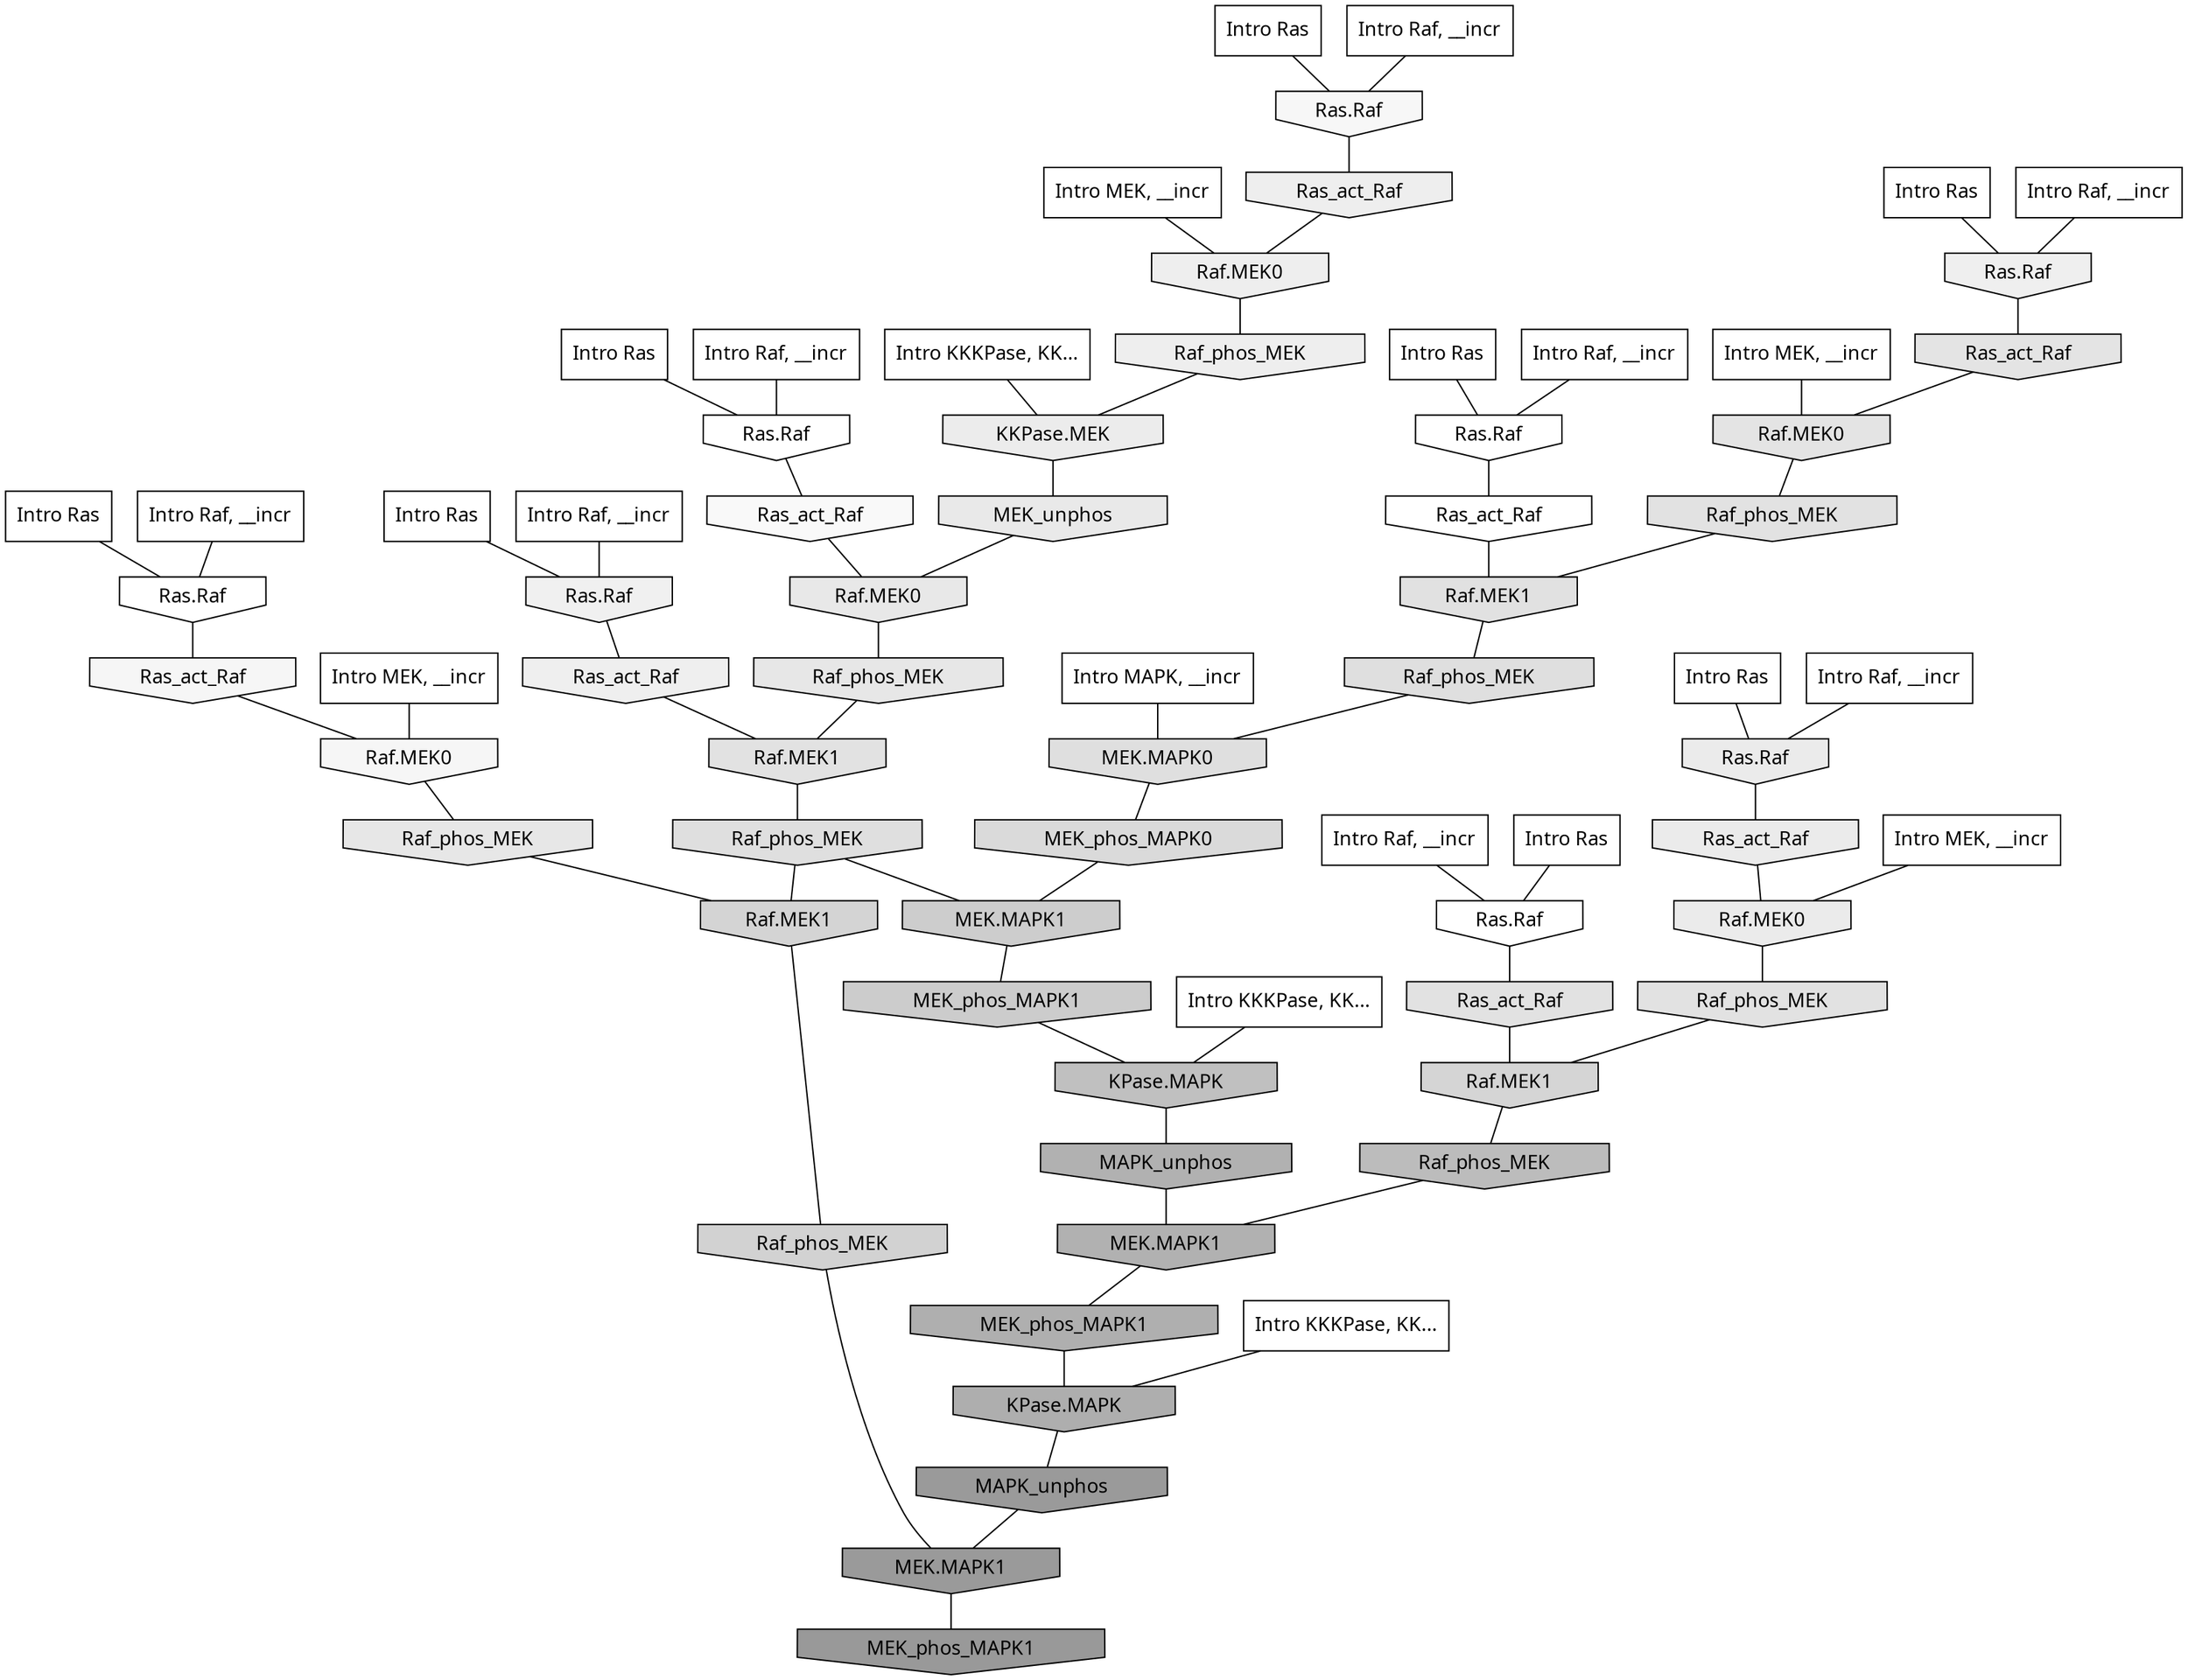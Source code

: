 digraph G{
  rankdir="TB";
  ranksep=0.30;
  node [fontname="CMU Serif"];
  edge [fontname="CMU Serif"];
  
  22 [label="Intro Ras", shape=rectangle, style=filled, fillcolor="0.000 0.000 1.000"]
  
  26 [label="Intro Ras", shape=rectangle, style=filled, fillcolor="0.000 0.000 1.000"]
  
  64 [label="Intro Ras", shape=rectangle, style=filled, fillcolor="0.000 0.000 1.000"]
  
  69 [label="Intro Ras", shape=rectangle, style=filled, fillcolor="0.000 0.000 1.000"]
  
  70 [label="Intro Ras", shape=rectangle, style=filled, fillcolor="0.000 0.000 1.000"]
  
  71 [label="Intro Ras", shape=rectangle, style=filled, fillcolor="0.000 0.000 1.000"]
  
  81 [label="Intro Ras", shape=rectangle, style=filled, fillcolor="0.000 0.000 1.000"]
  
  90 [label="Intro Ras", shape=rectangle, style=filled, fillcolor="0.000 0.000 1.000"]
  
  108 [label="Intro Raf, __incr", shape=rectangle, style=filled, fillcolor="0.000 0.000 1.000"]
  
  252 [label="Intro Raf, __incr", shape=rectangle, style=filled, fillcolor="0.000 0.000 1.000"]
  
  256 [label="Intro Raf, __incr", shape=rectangle, style=filled, fillcolor="0.000 0.000 1.000"]
  
  472 [label="Intro Raf, __incr", shape=rectangle, style=filled, fillcolor="0.000 0.000 1.000"]
  
  604 [label="Intro Raf, __incr", shape=rectangle, style=filled, fillcolor="0.000 0.000 1.000"]
  
  622 [label="Intro Raf, __incr", shape=rectangle, style=filled, fillcolor="0.000 0.000 1.000"]
  
  756 [label="Intro Raf, __incr", shape=rectangle, style=filled, fillcolor="0.000 0.000 1.000"]
  
  777 [label="Intro Raf, __incr", shape=rectangle, style=filled, fillcolor="0.000 0.000 1.000"]
  
  1166 [label="Intro MEK, __incr", shape=rectangle, style=filled, fillcolor="0.000 0.000 1.000"]
  
  1256 [label="Intro MEK, __incr", shape=rectangle, style=filled, fillcolor="0.000 0.000 1.000"]
  
  1826 [label="Intro MEK, __incr", shape=rectangle, style=filled, fillcolor="0.000 0.000 1.000"]
  
  1885 [label="Intro MEK, __incr", shape=rectangle, style=filled, fillcolor="0.000 0.000 1.000"]
  
  2547 [label="Intro MAPK, __incr", shape=rectangle, style=filled, fillcolor="0.000 0.000 1.000"]
  
  3124 [label="Intro KKKPase, KK...", shape=rectangle, style=filled, fillcolor="0.000 0.000 1.000"]
  
  3138 [label="Intro KKKPase, KK...", shape=rectangle, style=filled, fillcolor="0.000 0.000 1.000"]
  
  3154 [label="Intro KKKPase, KK...", shape=rectangle, style=filled, fillcolor="0.000 0.000 1.000"]
  
  3207 [label="Ras.Raf", shape=invhouse, style=filled, fillcolor="0.000 0.000 1.000"]
  
  3276 [label="Ras.Raf", shape=invhouse, style=filled, fillcolor="0.000 0.000 1.000"]
  
  3281 [label="Ras.Raf", shape=invhouse, style=filled, fillcolor="0.000 0.000 1.000"]
  
  3297 [label="Ras.Raf", shape=invhouse, style=filled, fillcolor="0.000 0.000 1.000"]
  
  3304 [label="Ras_act_Raf", shape=invhouse, style=filled, fillcolor="0.000 0.000 1.000"]
  
  3641 [label="Ras_act_Raf", shape=invhouse, style=filled, fillcolor="0.000 0.000 0.975"]
  
  3838 [label="Ras.Raf", shape=invhouse, style=filled, fillcolor="0.000 0.000 0.967"]
  
  3925 [label="Ras_act_Raf", shape=invhouse, style=filled, fillcolor="0.000 0.000 0.964"]
  
  3928 [label="Raf.MEK0", shape=invhouse, style=filled, fillcolor="0.000 0.000 0.964"]
  
  4685 [label="Ras.Raf", shape=invhouse, style=filled, fillcolor="0.000 0.000 0.938"]
  
  4763 [label="Ras_act_Raf", shape=invhouse, style=filled, fillcolor="0.000 0.000 0.935"]
  
  4838 [label="Ras.Raf", shape=invhouse, style=filled, fillcolor="0.000 0.000 0.934"]
  
  4908 [label="Ras_act_Raf", shape=invhouse, style=filled, fillcolor="0.000 0.000 0.931"]
  
  4911 [label="Raf.MEK0", shape=invhouse, style=filled, fillcolor="0.000 0.000 0.931"]
  
  4932 [label="Raf_phos_MEK", shape=invhouse, style=filled, fillcolor="0.000 0.000 0.930"]
  
  5118 [label="KKPase.MEK", shape=invhouse, style=filled, fillcolor="0.000 0.000 0.924"]
  
  5255 [label="Ras.Raf", shape=invhouse, style=filled, fillcolor="0.000 0.000 0.920"]
  
  5257 [label="Ras_act_Raf", shape=invhouse, style=filled, fillcolor="0.000 0.000 0.920"]
  
  5259 [label="Raf.MEK0", shape=invhouse, style=filled, fillcolor="0.000 0.000 0.920"]
  
  5542 [label="MEK_unphos", shape=invhouse, style=filled, fillcolor="0.000 0.000 0.911"]
  
  5676 [label="Raf.MEK0", shape=invhouse, style=filled, fillcolor="0.000 0.000 0.908"]
  
  5791 [label="Raf_phos_MEK", shape=invhouse, style=filled, fillcolor="0.000 0.000 0.904"]
  
  5797 [label="Raf_phos_MEK", shape=invhouse, style=filled, fillcolor="0.000 0.000 0.904"]
  
  6316 [label="Ras_act_Raf", shape=invhouse, style=filled, fillcolor="0.000 0.000 0.891"]
  
  6322 [label="Raf.MEK0", shape=invhouse, style=filled, fillcolor="0.000 0.000 0.891"]
  
  6541 [label="Raf.MEK1", shape=invhouse, style=filled, fillcolor="0.000 0.000 0.886"]
  
  6544 [label="Raf_phos_MEK", shape=invhouse, style=filled, fillcolor="0.000 0.000 0.886"]
  
  6602 [label="Ras_act_Raf", shape=invhouse, style=filled, fillcolor="0.000 0.000 0.885"]
  
  6647 [label="Raf_phos_MEK", shape=invhouse, style=filled, fillcolor="0.000 0.000 0.884"]
  
  6752 [label="Raf.MEK1", shape=invhouse, style=filled, fillcolor="0.000 0.000 0.882"]
  
  7185 [label="Raf_phos_MEK", shape=invhouse, style=filled, fillcolor="0.000 0.000 0.875"]
  
  7187 [label="MEK.MAPK0", shape=invhouse, style=filled, fillcolor="0.000 0.000 0.875"]
  
  7230 [label="Raf_phos_MEK", shape=invhouse, style=filled, fillcolor="0.000 0.000 0.874"]
  
  8521 [label="MEK_phos_MAPK0", shape=invhouse, style=filled, fillcolor="0.000 0.000 0.853"]
  
  9907 [label="Raf.MEK1", shape=invhouse, style=filled, fillcolor="0.000 0.000 0.835"]
  
  10465 [label="Raf.MEK1", shape=invhouse, style=filled, fillcolor="0.000 0.000 0.829"]
  
  11232 [label="Raf_phos_MEK", shape=invhouse, style=filled, fillcolor="0.000 0.000 0.821"]
  
  13474 [label="MEK.MAPK1", shape=invhouse, style=filled, fillcolor="0.000 0.000 0.802"]
  
  13712 [label="MEK_phos_MAPK1", shape=invhouse, style=filled, fillcolor="0.000 0.000 0.800"]
  
  17854 [label="KPase.MAPK", shape=invhouse, style=filled, fillcolor="0.000 0.000 0.753"]
  
  18611 [label="Raf_phos_MEK", shape=invhouse, style=filled, fillcolor="0.000 0.000 0.738"]
  
  20281 [label="MAPK_unphos", shape=invhouse, style=filled, fillcolor="0.000 0.000 0.694"]
  
  20282 [label="MEK.MAPK1", shape=invhouse, style=filled, fillcolor="0.000 0.000 0.694"]
  
  20548 [label="MEK_phos_MAPK1", shape=invhouse, style=filled, fillcolor="0.000 0.000 0.686"]
  
  20703 [label="KPase.MAPK", shape=invhouse, style=filled, fillcolor="0.000 0.000 0.681"]
  
  22964 [label="MAPK_unphos", shape=invhouse, style=filled, fillcolor="0.000 0.000 0.604"]
  
  22965 [label="MEK.MAPK1", shape=invhouse, style=filled, fillcolor="0.000 0.000 0.604"]
  
  23081 [label="MEK_phos_MAPK1", shape=invhouse, style=filled, fillcolor="0.000 0.000 0.600"]
  
  
  22965 -> 23081 [dir=none, color="0.000 0.000 0.000"] 
  22964 -> 22965 [dir=none, color="0.000 0.000 0.000"] 
  20703 -> 22964 [dir=none, color="0.000 0.000 0.000"] 
  20548 -> 20703 [dir=none, color="0.000 0.000 0.000"] 
  20282 -> 20548 [dir=none, color="0.000 0.000 0.000"] 
  20281 -> 20282 [dir=none, color="0.000 0.000 0.000"] 
  18611 -> 20282 [dir=none, color="0.000 0.000 0.000"] 
  17854 -> 20281 [dir=none, color="0.000 0.000 0.000"] 
  13712 -> 17854 [dir=none, color="0.000 0.000 0.000"] 
  13474 -> 13712 [dir=none, color="0.000 0.000 0.000"] 
  11232 -> 22965 [dir=none, color="0.000 0.000 0.000"] 
  10465 -> 11232 [dir=none, color="0.000 0.000 0.000"] 
  9907 -> 18611 [dir=none, color="0.000 0.000 0.000"] 
  8521 -> 13474 [dir=none, color="0.000 0.000 0.000"] 
  7230 -> 10465 [dir=none, color="0.000 0.000 0.000"] 
  7230 -> 13474 [dir=none, color="0.000 0.000 0.000"] 
  7187 -> 8521 [dir=none, color="0.000 0.000 0.000"] 
  7185 -> 7187 [dir=none, color="0.000 0.000 0.000"] 
  6752 -> 7185 [dir=none, color="0.000 0.000 0.000"] 
  6647 -> 6752 [dir=none, color="0.000 0.000 0.000"] 
  6602 -> 9907 [dir=none, color="0.000 0.000 0.000"] 
  6544 -> 9907 [dir=none, color="0.000 0.000 0.000"] 
  6541 -> 7230 [dir=none, color="0.000 0.000 0.000"] 
  6322 -> 6647 [dir=none, color="0.000 0.000 0.000"] 
  6316 -> 6322 [dir=none, color="0.000 0.000 0.000"] 
  5797 -> 6541 [dir=none, color="0.000 0.000 0.000"] 
  5791 -> 10465 [dir=none, color="0.000 0.000 0.000"] 
  5676 -> 5797 [dir=none, color="0.000 0.000 0.000"] 
  5542 -> 5676 [dir=none, color="0.000 0.000 0.000"] 
  5259 -> 6544 [dir=none, color="0.000 0.000 0.000"] 
  5257 -> 5259 [dir=none, color="0.000 0.000 0.000"] 
  5255 -> 5257 [dir=none, color="0.000 0.000 0.000"] 
  5118 -> 5542 [dir=none, color="0.000 0.000 0.000"] 
  4932 -> 5118 [dir=none, color="0.000 0.000 0.000"] 
  4911 -> 4932 [dir=none, color="0.000 0.000 0.000"] 
  4908 -> 4911 [dir=none, color="0.000 0.000 0.000"] 
  4838 -> 6316 [dir=none, color="0.000 0.000 0.000"] 
  4763 -> 6541 [dir=none, color="0.000 0.000 0.000"] 
  4685 -> 4763 [dir=none, color="0.000 0.000 0.000"] 
  3928 -> 5791 [dir=none, color="0.000 0.000 0.000"] 
  3925 -> 3928 [dir=none, color="0.000 0.000 0.000"] 
  3838 -> 4908 [dir=none, color="0.000 0.000 0.000"] 
  3641 -> 5676 [dir=none, color="0.000 0.000 0.000"] 
  3304 -> 6752 [dir=none, color="0.000 0.000 0.000"] 
  3297 -> 3925 [dir=none, color="0.000 0.000 0.000"] 
  3281 -> 3304 [dir=none, color="0.000 0.000 0.000"] 
  3276 -> 3641 [dir=none, color="0.000 0.000 0.000"] 
  3207 -> 6602 [dir=none, color="0.000 0.000 0.000"] 
  3154 -> 5118 [dir=none, color="0.000 0.000 0.000"] 
  3138 -> 17854 [dir=none, color="0.000 0.000 0.000"] 
  3124 -> 20703 [dir=none, color="0.000 0.000 0.000"] 
  2547 -> 7187 [dir=none, color="0.000 0.000 0.000"] 
  1885 -> 4911 [dir=none, color="0.000 0.000 0.000"] 
  1826 -> 5259 [dir=none, color="0.000 0.000 0.000"] 
  1256 -> 6322 [dir=none, color="0.000 0.000 0.000"] 
  1166 -> 3928 [dir=none, color="0.000 0.000 0.000"] 
  777 -> 3276 [dir=none, color="0.000 0.000 0.000"] 
  756 -> 3207 [dir=none, color="0.000 0.000 0.000"] 
  622 -> 3297 [dir=none, color="0.000 0.000 0.000"] 
  604 -> 5255 [dir=none, color="0.000 0.000 0.000"] 
  472 -> 3281 [dir=none, color="0.000 0.000 0.000"] 
  256 -> 4685 [dir=none, color="0.000 0.000 0.000"] 
  252 -> 4838 [dir=none, color="0.000 0.000 0.000"] 
  108 -> 3838 [dir=none, color="0.000 0.000 0.000"] 
  90 -> 4685 [dir=none, color="0.000 0.000 0.000"] 
  81 -> 5255 [dir=none, color="0.000 0.000 0.000"] 
  71 -> 4838 [dir=none, color="0.000 0.000 0.000"] 
  70 -> 3207 [dir=none, color="0.000 0.000 0.000"] 
  69 -> 3276 [dir=none, color="0.000 0.000 0.000"] 
  64 -> 3281 [dir=none, color="0.000 0.000 0.000"] 
  26 -> 3838 [dir=none, color="0.000 0.000 0.000"] 
  22 -> 3297 [dir=none, color="0.000 0.000 0.000"] 
  
  }
